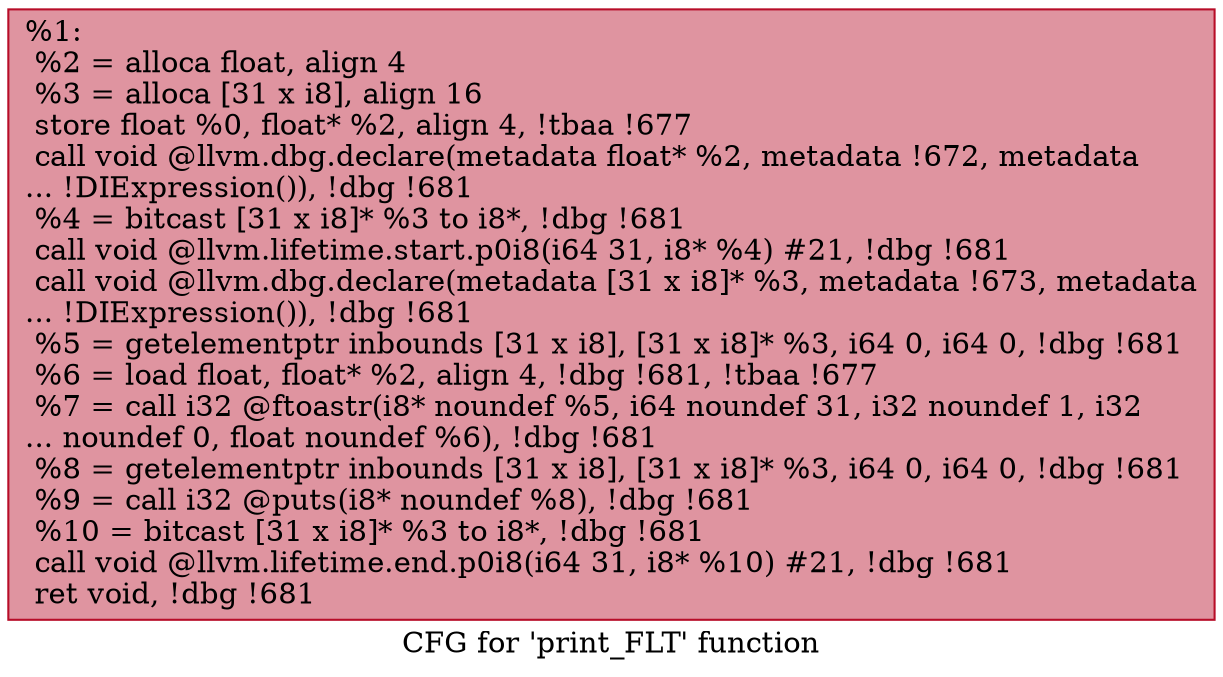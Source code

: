 digraph "CFG for 'print_FLT' function" {
	label="CFG for 'print_FLT' function";

	Node0xa29220 [shape=record,color="#b70d28ff", style=filled, fillcolor="#b70d2870",label="{%1:\l  %2 = alloca float, align 4\l  %3 = alloca [31 x i8], align 16\l  store float %0, float* %2, align 4, !tbaa !677\l  call void @llvm.dbg.declare(metadata float* %2, metadata !672, metadata\l... !DIExpression()), !dbg !681\l  %4 = bitcast [31 x i8]* %3 to i8*, !dbg !681\l  call void @llvm.lifetime.start.p0i8(i64 31, i8* %4) #21, !dbg !681\l  call void @llvm.dbg.declare(metadata [31 x i8]* %3, metadata !673, metadata\l... !DIExpression()), !dbg !681\l  %5 = getelementptr inbounds [31 x i8], [31 x i8]* %3, i64 0, i64 0, !dbg !681\l  %6 = load float, float* %2, align 4, !dbg !681, !tbaa !677\l  %7 = call i32 @ftoastr(i8* noundef %5, i64 noundef 31, i32 noundef 1, i32\l... noundef 0, float noundef %6), !dbg !681\l  %8 = getelementptr inbounds [31 x i8], [31 x i8]* %3, i64 0, i64 0, !dbg !681\l  %9 = call i32 @puts(i8* noundef %8), !dbg !681\l  %10 = bitcast [31 x i8]* %3 to i8*, !dbg !681\l  call void @llvm.lifetime.end.p0i8(i64 31, i8* %10) #21, !dbg !681\l  ret void, !dbg !681\l}"];
}
